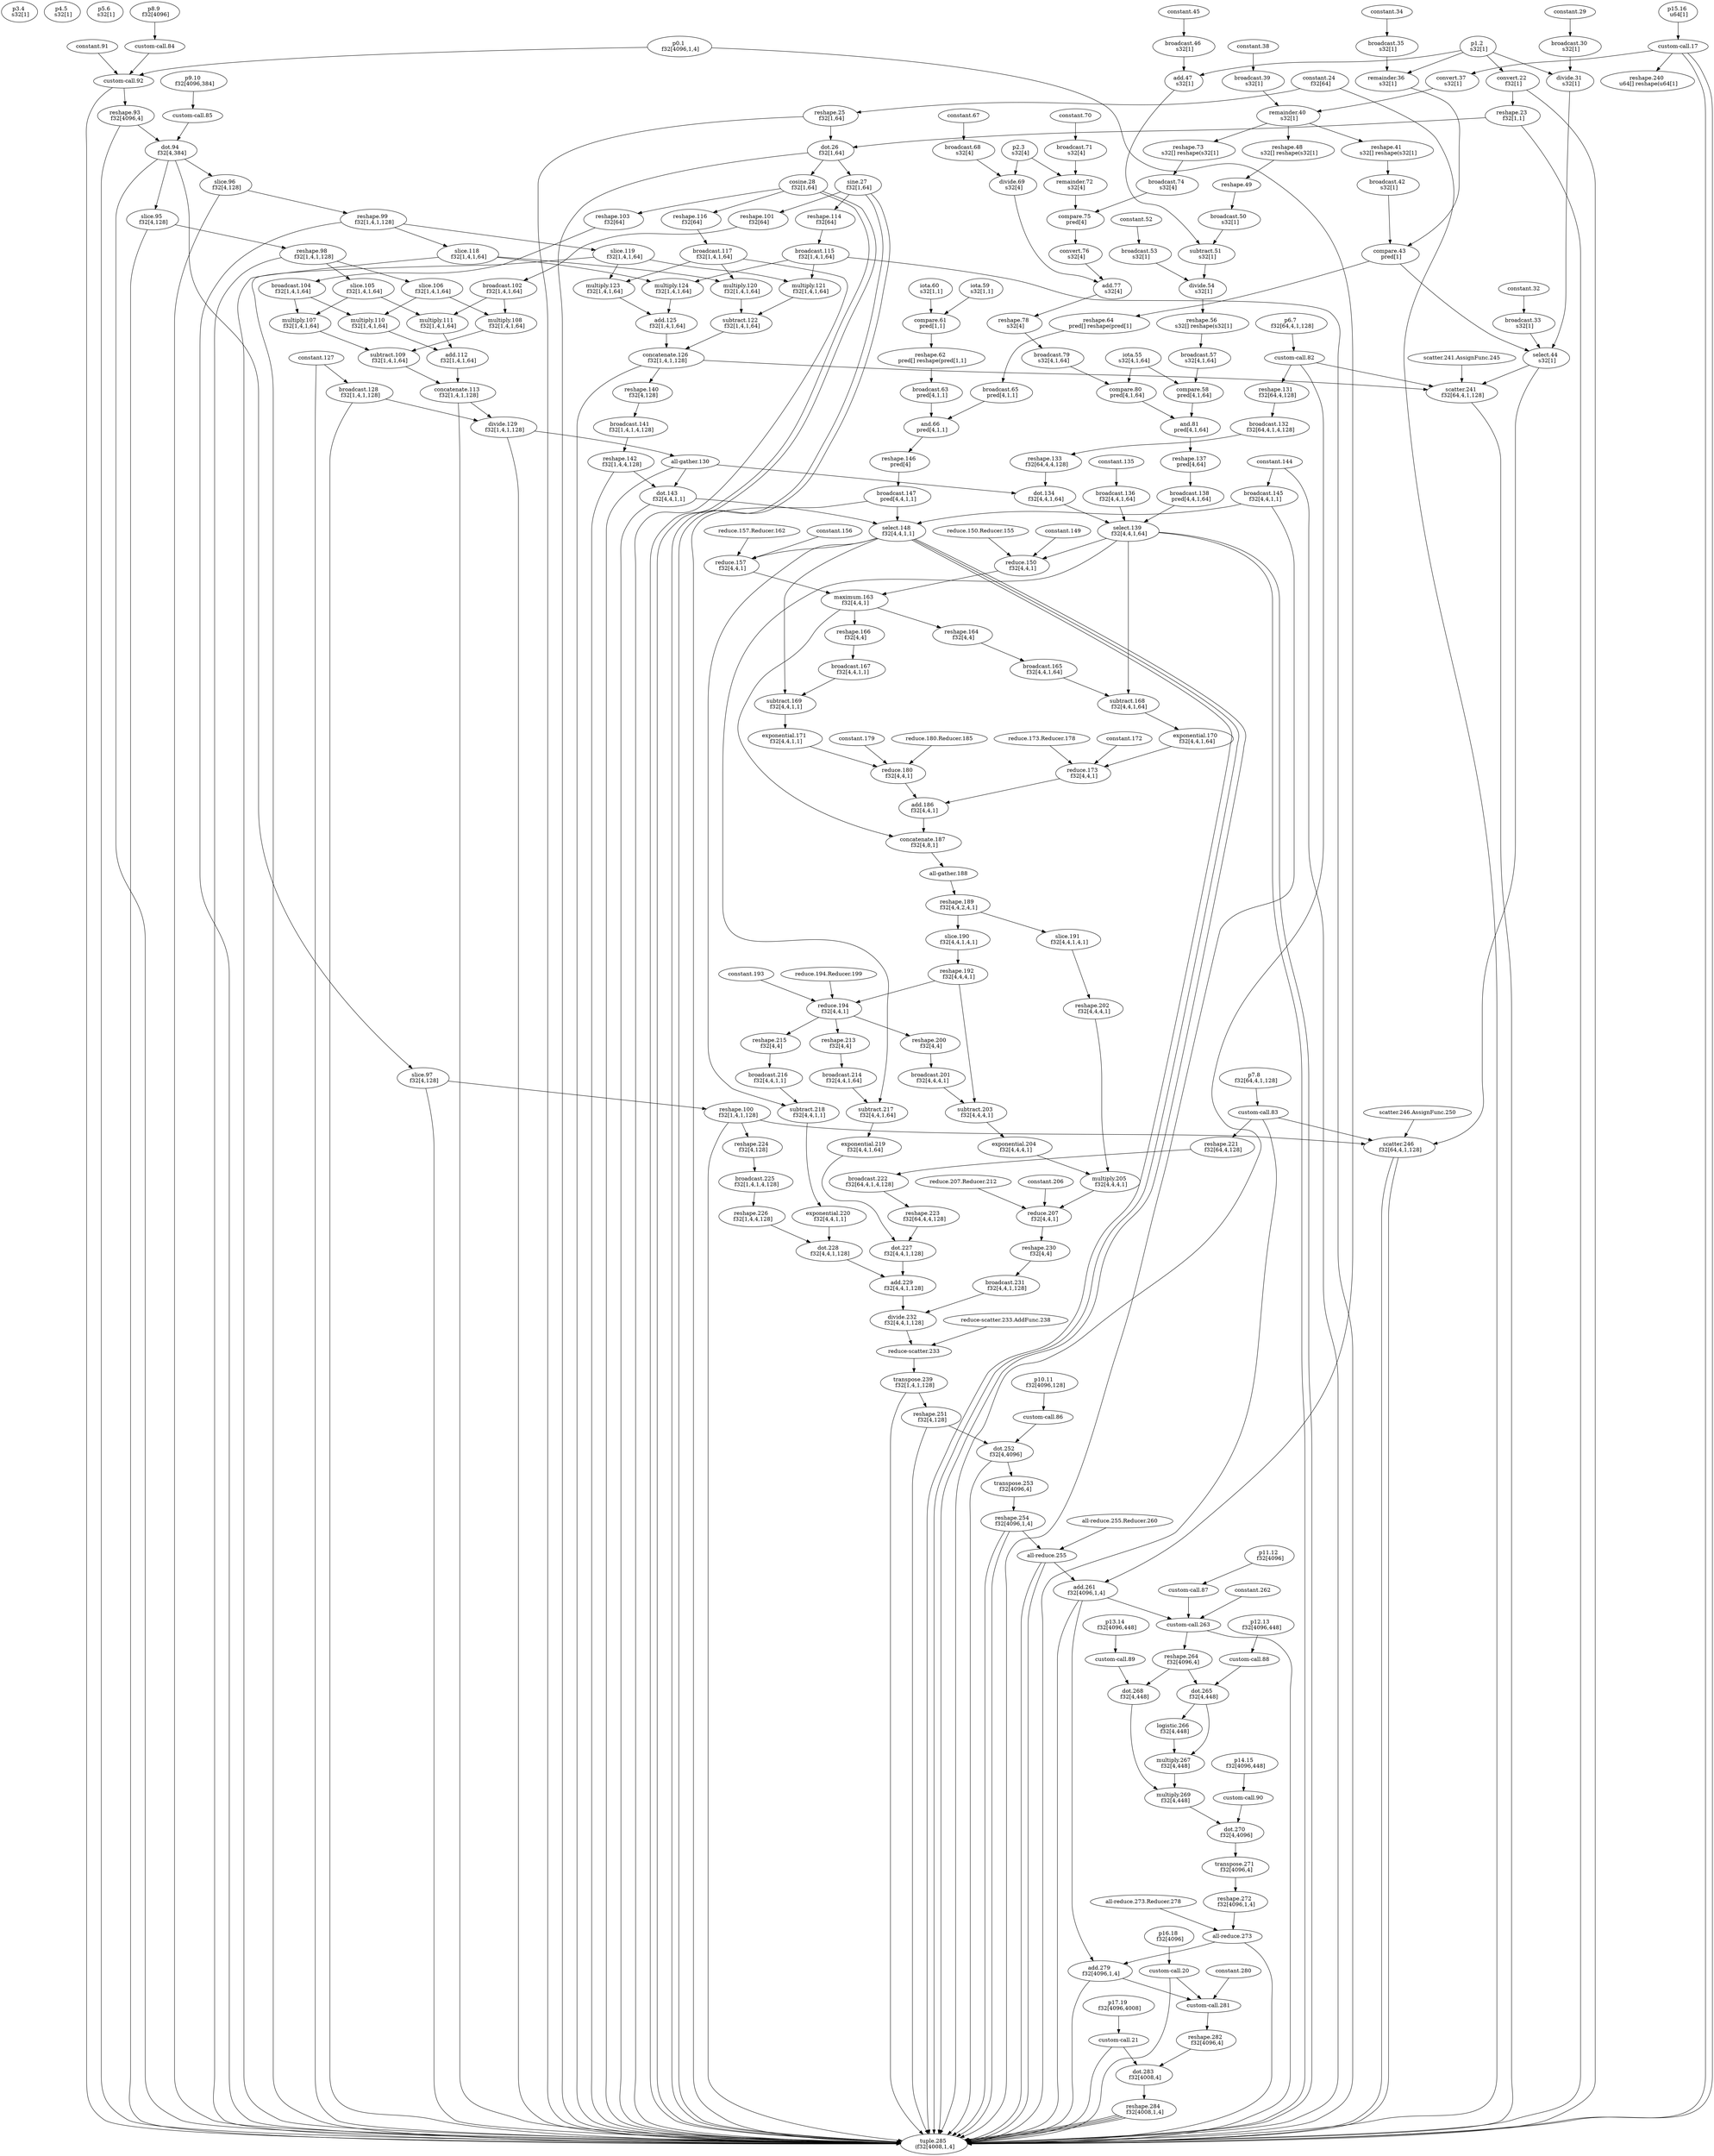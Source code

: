 digraph HloModule { 
	"p3.4" [label="p3.4 \n s32[1]"];
	"p4.5" [label="p4.5 \n s32[1]"];
	"p5.6" [label="p5.6 \n s32[1]"];
	"p15.16" [label="p15.16 \n u64[1]"];
	"reshape.240" [label="reshape.240 \n u64[] reshape(u64[1]"];
	"p17.19" [label="p17.19 \n f32[4096,4008]"];
	"iota.55" [label="iota.55 \n s32[4,1,64]"];
	"p1.2" [label="p1.2 \n s32[1]"];
	"broadcast.46" [label="broadcast.46 \n s32[1]"];
	"add.47" [label="add.47 \n s32[1]"];
	"convert.37" [label="convert.37 \n s32[1]"];
	"broadcast.39" [label="broadcast.39 \n s32[1]"];
	"remainder.40" [label="remainder.40 \n s32[1]"];
	"reshape.48" [label="reshape.48 \n s32[] reshape(s32[1]"];
	"broadcast.50" [label="broadcast.50 \n s32[1]"];
	"subtract.51" [label="subtract.51 \n s32[1]"];
	"broadcast.53" [label="broadcast.53 \n s32[1]"];
	"divide.54" [label="divide.54 \n s32[1]"];
	"reshape.56" [label="reshape.56 \n s32[] reshape(s32[1]"];
	"broadcast.57" [label="broadcast.57 \n s32[4,1,64]"];
	"compare.58" [label="compare.58 \n pred[4,1,64]"];
	"p2.3" [label="p2.3 \n s32[4]"];
	"broadcast.68" [label="broadcast.68 \n s32[4]"];
	"divide.69" [label="divide.69 \n s32[4]"];
	"reshape.73" [label="reshape.73 \n s32[] reshape(s32[1]"];
	"broadcast.74" [label="broadcast.74 \n s32[4]"];
	"broadcast.71" [label="broadcast.71 \n s32[4]"];
	"remainder.72" [label="remainder.72 \n s32[4]"];
	"compare.75" [label="compare.75 \n pred[4]"];
	"convert.76" [label="convert.76 \n s32[4]"];
	"add.77" [label="add.77 \n s32[4]"];
	"reshape.78" [label="reshape.78 \n s32[4]"];
	"broadcast.79" [label="broadcast.79 \n s32[4,1,64]"];
	"compare.80" [label="compare.80 \n pred[4,1,64]"];
	"and.81" [label="and.81 \n pred[4,1,64]"];
	"reshape.137" [label="reshape.137 \n pred[4,64]"];
	"broadcast.138" [label="broadcast.138 \n pred[4,4,1,64]"];
	"convert.22" [label="convert.22 \n f32[1]"];
	"reshape.23" [label="reshape.23 \n f32[1,1]"];
	"constant.24" [label="constant.24 \n f32[64]"];
	"reshape.25" [label="reshape.25 \n f32[1,64]"];
	"dot.26" [label="dot.26 \n f32[1,64]"];
	"cosine.28" [label="cosine.28 \n f32[1,64]"];
	"reshape.103" [label="reshape.103 \n f32[64]"];
	"broadcast.104" [label="broadcast.104 \n f32[1,4,1,64]"];
	"p0.1" [label="p0.1 \n f32[4096,1,4]"];
	"p8.9" [label="p8.9 \n f32[4096]"];
	"reshape.93" [label="reshape.93 \n f32[4096,4]"];
	"p9.10" [label="p9.10 \n f32[4096,384]"];
	"dot.94" [label="dot.94 \n f32[4,384]"];
	"slice.95" [label="slice.95 \n f32[4,128]"];
	"reshape.98" [label="reshape.98 \n f32[1,4,1,128]"];
	"slice.105" [label="slice.105 \n f32[1,4,1,64]"];
	"multiply.107" [label="multiply.107 \n f32[1,4,1,64]"];
	"sine.27" [label="sine.27 \n f32[1,64]"];
	"reshape.101" [label="reshape.101 \n f32[64]"];
	"broadcast.102" [label="broadcast.102 \n f32[1,4,1,64]"];
	"slice.106" [label="slice.106 \n f32[1,4,1,64]"];
	"multiply.108" [label="multiply.108 \n f32[1,4,1,64]"];
	"subtract.109" [label="subtract.109 \n f32[1,4,1,64]"];
	"multiply.110" [label="multiply.110 \n f32[1,4,1,64]"];
	"multiply.111" [label="multiply.111 \n f32[1,4,1,64]"];
	"add.112" [label="add.112 \n f32[1,4,1,64]"];
	"concatenate.113" [label="concatenate.113 \n f32[1,4,1,128]"];
	"broadcast.128" [label="broadcast.128 \n f32[1,4,1,128]"];
	"divide.129" [label="divide.129 \n f32[1,4,1,128]"];
	"p6.7" [label="p6.7 \n f32[64,4,1,128]"];
	"reshape.131" [label="reshape.131 \n f32[64,4,128]"];
	"broadcast.132" [label="broadcast.132 \n f32[64,4,1,4,128]"];
	"reshape.133" [label="reshape.133 \n f32[64,4,4,128]"];
	"dot.134" [label="dot.134 \n f32[4,4,1,64]"];
	"broadcast.136" [label="broadcast.136 \n f32[4,4,1,64]"];
	"select.139" [label="select.139 \n f32[4,4,1,64]"];
	"reduce.150" [label="reduce.150 \n f32[4,4,1]"];
	"iota.59" [label="iota.59 \n s32[1,1]"];
	"iota.60" [label="iota.60 \n s32[1,1]"];
	"compare.61" [label="compare.61 \n pred[1,1]"];
	"reshape.62" [label="reshape.62 \n pred[] reshape(pred[1,1]"];
	"broadcast.63" [label="broadcast.63 \n pred[4,1,1]"];
	"broadcast.35" [label="broadcast.35 \n s32[1]"];
	"remainder.36" [label="remainder.36 \n s32[1]"];
	"reshape.41" [label="reshape.41 \n s32[] reshape(s32[1]"];
	"broadcast.42" [label="broadcast.42 \n s32[1]"];
	"compare.43" [label="compare.43 \n pred[1]"];
	"reshape.64" [label="reshape.64 \n pred[] reshape(pred[1]"];
	"broadcast.65" [label="broadcast.65 \n pred[4,1,1]"];
	"and.66" [label="and.66 \n pred[4,1,1]"];
	"reshape.146" [label="reshape.146 \n pred[4]"];
	"broadcast.147" [label="broadcast.147 \n pred[4,4,1,1]"];
	"reshape.116" [label="reshape.116 \n f32[64]"];
	"broadcast.117" [label="broadcast.117 \n f32[1,4,1,64]"];
	"slice.96" [label="slice.96 \n f32[4,128]"];
	"reshape.99" [label="reshape.99 \n f32[1,4,1,128]"];
	"slice.118" [label="slice.118 \n f32[1,4,1,64]"];
	"multiply.120" [label="multiply.120 \n f32[1,4,1,64]"];
	"reshape.114" [label="reshape.114 \n f32[64]"];
	"broadcast.115" [label="broadcast.115 \n f32[1,4,1,64]"];
	"slice.119" [label="slice.119 \n f32[1,4,1,64]"];
	"multiply.121" [label="multiply.121 \n f32[1,4,1,64]"];
	"subtract.122" [label="subtract.122 \n f32[1,4,1,64]"];
	"multiply.123" [label="multiply.123 \n f32[1,4,1,64]"];
	"multiply.124" [label="multiply.124 \n f32[1,4,1,64]"];
	"add.125" [label="add.125 \n f32[1,4,1,64]"];
	"concatenate.126" [label="concatenate.126 \n f32[1,4,1,128]"];
	"reshape.140" [label="reshape.140 \n f32[4,128]"];
	"broadcast.141" [label="broadcast.141 \n f32[1,4,1,4,128]"];
	"reshape.142" [label="reshape.142 \n f32[1,4,4,128]"];
	"dot.143" [label="dot.143 \n f32[4,4,1,1]"];
	"broadcast.145" [label="broadcast.145 \n f32[4,4,1,1]"];
	"select.148" [label="select.148 \n f32[4,4,1,1]"];
	"reduce.157" [label="reduce.157 \n f32[4,4,1]"];
	"maximum.163" [label="maximum.163 \n f32[4,4,1]"];
	"reshape.164" [label="reshape.164 \n f32[4,4]"];
	"broadcast.165" [label="broadcast.165 \n f32[4,4,1,64]"];
	"subtract.168" [label="subtract.168 \n f32[4,4,1,64]"];
	"exponential.170" [label="exponential.170 \n f32[4,4,1,64]"];
	"reduce.173" [label="reduce.173 \n f32[4,4,1]"];
	"reshape.166" [label="reshape.166 \n f32[4,4]"];
	"broadcast.167" [label="broadcast.167 \n f32[4,4,1,1]"];
	"subtract.169" [label="subtract.169 \n f32[4,4,1,1]"];
	"exponential.171" [label="exponential.171 \n f32[4,4,1,1]"];
	"reduce.180" [label="reduce.180 \n f32[4,4,1]"];
	"add.186" [label="add.186 \n f32[4,4,1]"];
	"concatenate.187" [label="concatenate.187 \n f32[4,8,1]"];
	"reshape.189" [label="reshape.189 \n f32[4,4,2,4,1]"];
	"slice.190" [label="slice.190 \n f32[4,4,1,4,1]"];
	"reshape.192" [label="reshape.192 \n f32[4,4,4,1]"];
	"reduce.194" [label="reduce.194 \n f32[4,4,1]"];
	"reshape.213" [label="reshape.213 \n f32[4,4]"];
	"broadcast.214" [label="broadcast.214 \n f32[4,4,1,64]"];
	"subtract.217" [label="subtract.217 \n f32[4,4,1,64]"];
	"exponential.219" [label="exponential.219 \n f32[4,4,1,64]"];
	"p7.8" [label="p7.8 \n f32[64,4,1,128]"];
	"reshape.221" [label="reshape.221 \n f32[64,4,128]"];
	"broadcast.222" [label="broadcast.222 \n f32[64,4,1,4,128]"];
	"reshape.223" [label="reshape.223 \n f32[64,4,4,128]"];
	"dot.227" [label="dot.227 \n f32[4,4,1,128]"];
	"reshape.215" [label="reshape.215 \n f32[4,4]"];
	"broadcast.216" [label="broadcast.216 \n f32[4,4,1,1]"];
	"subtract.218" [label="subtract.218 \n f32[4,4,1,1]"];
	"exponential.220" [label="exponential.220 \n f32[4,4,1,1]"];
	"slice.97" [label="slice.97 \n f32[4,128]"];
	"reshape.100" [label="reshape.100 \n f32[1,4,1,128]"];
	"reshape.224" [label="reshape.224 \n f32[4,128]"];
	"broadcast.225" [label="broadcast.225 \n f32[1,4,1,4,128]"];
	"reshape.226" [label="reshape.226 \n f32[1,4,4,128]"];
	"dot.228" [label="dot.228 \n f32[4,4,1,128]"];
	"add.229" [label="add.229 \n f32[4,4,1,128]"];
	"slice.191" [label="slice.191 \n f32[4,4,1,4,1]"];
	"reshape.202" [label="reshape.202 \n f32[4,4,4,1]"];
	"reshape.200" [label="reshape.200 \n f32[4,4]"];
	"broadcast.201" [label="broadcast.201 \n f32[4,4,4,1]"];
	"subtract.203" [label="subtract.203 \n f32[4,4,4,1]"];
	"exponential.204" [label="exponential.204 \n f32[4,4,4,1]"];
	"multiply.205" [label="multiply.205 \n f32[4,4,4,1]"];
	"reduce.207" [label="reduce.207 \n f32[4,4,1]"];
	"reshape.230" [label="reshape.230 \n f32[4,4]"];
	"broadcast.231" [label="broadcast.231 \n f32[4,4,1,128]"];
	"divide.232" [label="divide.232 \n f32[4,4,1,128]"];
	"transpose.239" [label="transpose.239 \n f32[1,4,1,128]"];
	"reshape.251" [label="reshape.251 \n f32[4,128]"];
	"p10.11" [label="p10.11 \n f32[4096,128]"];
	"dot.252" [label="dot.252 \n f32[4,4096]"];
	"transpose.253" [label="transpose.253 \n f32[4096,4]"];
	"reshape.254" [label="reshape.254 \n f32[4096,1,4]"];
	"add.261" [label="add.261 \n f32[4096,1,4]"];
	"p11.12" [label="p11.12 \n f32[4096]"];
	"reshape.264" [label="reshape.264 \n f32[4096,4]"];
	"p12.13" [label="p12.13 \n f32[4096,448]"];
	"dot.265" [label="dot.265 \n f32[4,448]"];
	"logistic.266" [label="logistic.266 \n f32[4,448]"];
	"multiply.267" [label="multiply.267 \n f32[4,448]"];
	"p13.14" [label="p13.14 \n f32[4096,448]"];
	"dot.268" [label="dot.268 \n f32[4,448]"];
	"multiply.269" [label="multiply.269 \n f32[4,448]"];
	"p14.15" [label="p14.15 \n f32[4096,448]"];
	"dot.270" [label="dot.270 \n f32[4,4096]"];
	"transpose.271" [label="transpose.271 \n f32[4096,4]"];
	"reshape.272" [label="reshape.272 \n f32[4096,1,4]"];
	"add.279" [label="add.279 \n f32[4096,1,4]"];
	"p16.18" [label="p16.18 \n f32[4096]"];
	"reshape.282" [label="reshape.282 \n f32[4096,4]"];
	"dot.283" [label="dot.283 \n f32[4008,4]"];
	"reshape.284" [label="reshape.284 \n f32[4008,1,4]"];
	"broadcast.30" [label="broadcast.30 \n s32[1]"];
	"divide.31" [label="divide.31 \n s32[1]"];
	"broadcast.33" [label="broadcast.33 \n s32[1]"];
	"select.44" [label="select.44 \n s32[1]"];
	"scatter.241" [label="scatter.241 \n f32[64,4,1,128]"];
	"scatter.246" [label="scatter.246 \n f32[64,4,1,128]"];
	"tuple.285" [label="tuple.285 \n (f32[4008,1,4]"]; 
 	"p15.16" -> "custom-call.17";
	"custom-call.17" -> "reshape.240";
	"p17.19" -> "custom-call.21";
	"constant.45" -> "broadcast.46";
	"p1.2" -> "add.47";
	"broadcast.46" -> "add.47";
	"custom-call.17" -> "convert.37";
	"constant.38" -> "broadcast.39";
	"convert.37" -> "remainder.40";
	"broadcast.39" -> "remainder.40";
	"remainder.40" -> "reshape.48";
	"reshape.48" -> "reshape.49";
	"reshape.49" -> "broadcast.50";
	"add.47" -> "subtract.51";
	"broadcast.50" -> "subtract.51";
	"constant.52" -> "broadcast.53";
	"subtract.51" -> "divide.54";
	"broadcast.53" -> "divide.54";
	"divide.54" -> "reshape.56";
	"reshape.56" -> "broadcast.57";
	"iota.55" -> "compare.58";
	"broadcast.57" -> "compare.58";
	"constant.67" -> "broadcast.68";
	"p2.3" -> "divide.69";
	"broadcast.68" -> "divide.69";
	"remainder.40" -> "reshape.73";
	"reshape.73" -> "broadcast.74";
	"constant.70" -> "broadcast.71";
	"p2.3" -> "remainder.72";
	"broadcast.71" -> "remainder.72";
	"broadcast.74" -> "compare.75";
	"remainder.72" -> "compare.75";
	"compare.75" -> "convert.76";
	"divide.69" -> "add.77";
	"convert.76" -> "add.77";
	"add.77" -> "reshape.78";
	"reshape.78" -> "broadcast.79";
	"iota.55" -> "compare.80";
	"broadcast.79" -> "compare.80";
	"compare.58" -> "and.81";
	"compare.80" -> "and.81";
	"and.81" -> "reshape.137";
	"reshape.137" -> "broadcast.138";
	"p1.2" -> "convert.22";
	"convert.22" -> "reshape.23";
	"constant.24" -> "reshape.25";
	"reshape.23" -> "dot.26";
	"reshape.25" -> "dot.26";
	"dot.26" -> "cosine.28";
	"cosine.28" -> "reshape.103";
	"reshape.103" -> "broadcast.104";
	"p8.9" -> "custom-call.84";
	"p0.1" -> "custom-call.92";
	"custom-call.84" -> "custom-call.92";
	"constant.91" -> "custom-call.92";
	"custom-call.92" -> "reshape.93";
	"p9.10" -> "custom-call.85";
	"reshape.93" -> "dot.94";
	"custom-call.85" -> "dot.94";
	"dot.94" -> "slice.95";
	"slice.95" -> "reshape.98";
	"reshape.98" -> "slice.105";
	"broadcast.104" -> "multiply.107";
	"slice.105" -> "multiply.107";
	"dot.26" -> "sine.27";
	"sine.27" -> "reshape.101";
	"reshape.101" -> "broadcast.102";
	"reshape.98" -> "slice.106";
	"broadcast.102" -> "multiply.108";
	"slice.106" -> "multiply.108";
	"multiply.107" -> "subtract.109";
	"multiply.108" -> "subtract.109";
	"broadcast.104" -> "multiply.110";
	"slice.106" -> "multiply.110";
	"broadcast.102" -> "multiply.111";
	"slice.105" -> "multiply.111";
	"multiply.110" -> "add.112";
	"multiply.111" -> "add.112";
	"subtract.109" -> "concatenate.113";
	"add.112" -> "concatenate.113";
	"constant.127" -> "broadcast.128";
	"concatenate.113" -> "divide.129";
	"broadcast.128" -> "divide.129";
	"divide.129" -> "all-gather.130";
	"p6.7" -> "custom-call.82";
	"custom-call.82" -> "reshape.131";
	"reshape.131" -> "broadcast.132";
	"broadcast.132" -> "reshape.133";
	"all-gather.130" -> "dot.134";
	"reshape.133" -> "dot.134";
	"constant.135" -> "broadcast.136";
	"broadcast.138" -> "select.139";
	"dot.134" -> "select.139";
	"broadcast.136" -> "select.139";
	"select.139" -> "reduce.150";
	"constant.149" -> "reduce.150";
	"reduce.150.Reducer.155" -> "reduce.150";
	"iota.59" -> "compare.61";
	"iota.60" -> "compare.61";
	"compare.61" -> "reshape.62";
	"reshape.62" -> "broadcast.63";
	"constant.34" -> "broadcast.35";
	"p1.2" -> "remainder.36";
	"broadcast.35" -> "remainder.36";
	"remainder.40" -> "reshape.41";
	"reshape.41" -> "broadcast.42";
	"remainder.36" -> "compare.43";
	"broadcast.42" -> "compare.43";
	"compare.43" -> "reshape.64";
	"reshape.64" -> "broadcast.65";
	"broadcast.63" -> "and.66";
	"broadcast.65" -> "and.66";
	"and.66" -> "reshape.146";
	"reshape.146" -> "broadcast.147";
	"cosine.28" -> "reshape.116";
	"reshape.116" -> "broadcast.117";
	"dot.94" -> "slice.96";
	"slice.96" -> "reshape.99";
	"reshape.99" -> "slice.118";
	"broadcast.117" -> "multiply.120";
	"slice.118" -> "multiply.120";
	"sine.27" -> "reshape.114";
	"reshape.114" -> "broadcast.115";
	"reshape.99" -> "slice.119";
	"broadcast.115" -> "multiply.121";
	"slice.119" -> "multiply.121";
	"multiply.120" -> "subtract.122";
	"multiply.121" -> "subtract.122";
	"broadcast.117" -> "multiply.123";
	"slice.119" -> "multiply.123";
	"broadcast.115" -> "multiply.124";
	"slice.118" -> "multiply.124";
	"multiply.123" -> "add.125";
	"multiply.124" -> "add.125";
	"subtract.122" -> "concatenate.126";
	"add.125" -> "concatenate.126";
	"concatenate.126" -> "reshape.140";
	"reshape.140" -> "broadcast.141";
	"broadcast.141" -> "reshape.142";
	"all-gather.130" -> "dot.143";
	"reshape.142" -> "dot.143";
	"constant.144" -> "broadcast.145";
	"broadcast.147" -> "select.148";
	"dot.143" -> "select.148";
	"broadcast.145" -> "select.148";
	"select.148" -> "reduce.157";
	"constant.156" -> "reduce.157";
	"reduce.157.Reducer.162" -> "reduce.157";
	"reduce.150" -> "maximum.163";
	"reduce.157" -> "maximum.163";
	"maximum.163" -> "reshape.164";
	"reshape.164" -> "broadcast.165";
	"select.139" -> "subtract.168";
	"broadcast.165" -> "subtract.168";
	"subtract.168" -> "exponential.170";
	"exponential.170" -> "reduce.173";
	"constant.172" -> "reduce.173";
	"reduce.173.Reducer.178" -> "reduce.173";
	"maximum.163" -> "reshape.166";
	"reshape.166" -> "broadcast.167";
	"select.148" -> "subtract.169";
	"broadcast.167" -> "subtract.169";
	"subtract.169" -> "exponential.171";
	"exponential.171" -> "reduce.180";
	"constant.179" -> "reduce.180";
	"reduce.180.Reducer.185" -> "reduce.180";
	"reduce.173" -> "add.186";
	"reduce.180" -> "add.186";
	"maximum.163" -> "concatenate.187";
	"add.186" -> "concatenate.187";
	"concatenate.187" -> "all-gather.188";
	"all-gather.188" -> "reshape.189";
	"reshape.189" -> "slice.190";
	"slice.190" -> "reshape.192";
	"reshape.192" -> "reduce.194";
	"constant.193" -> "reduce.194";
	"reduce.194.Reducer.199" -> "reduce.194";
	"reduce.194" -> "reshape.213";
	"reshape.213" -> "broadcast.214";
	"select.139" -> "subtract.217";
	"broadcast.214" -> "subtract.217";
	"subtract.217" -> "exponential.219";
	"p7.8" -> "custom-call.83";
	"custom-call.83" -> "reshape.221";
	"reshape.221" -> "broadcast.222";
	"broadcast.222" -> "reshape.223";
	"exponential.219" -> "dot.227";
	"reshape.223" -> "dot.227";
	"reduce.194" -> "reshape.215";
	"reshape.215" -> "broadcast.216";
	"select.148" -> "subtract.218";
	"broadcast.216" -> "subtract.218";
	"subtract.218" -> "exponential.220";
	"dot.94" -> "slice.97";
	"slice.97" -> "reshape.100";
	"reshape.100" -> "reshape.224";
	"reshape.224" -> "broadcast.225";
	"broadcast.225" -> "reshape.226";
	"exponential.220" -> "dot.228";
	"reshape.226" -> "dot.228";
	"dot.227" -> "add.229";
	"dot.228" -> "add.229";
	"reshape.189" -> "slice.191";
	"slice.191" -> "reshape.202";
	"reduce.194" -> "reshape.200";
	"reshape.200" -> "broadcast.201";
	"reshape.192" -> "subtract.203";
	"broadcast.201" -> "subtract.203";
	"subtract.203" -> "exponential.204";
	"reshape.202" -> "multiply.205";
	"exponential.204" -> "multiply.205";
	"multiply.205" -> "reduce.207";
	"constant.206" -> "reduce.207";
	"reduce.207.Reducer.212" -> "reduce.207";
	"reduce.207" -> "reshape.230";
	"reshape.230" -> "broadcast.231";
	"add.229" -> "divide.232";
	"broadcast.231" -> "divide.232";
	"divide.232" -> "reduce-scatter.233";
	"reduce-scatter.233.AddFunc.238" -> "reduce-scatter.233";
	"reduce-scatter.233" -> "transpose.239";
	"transpose.239" -> "reshape.251";
	"p10.11" -> "custom-call.86";
	"reshape.251" -> "dot.252";
	"custom-call.86" -> "dot.252";
	"dot.252" -> "transpose.253";
	"transpose.253" -> "reshape.254";
	"reshape.254" -> "all-reduce.255";
	"all-reduce.255.Reducer.260" -> "all-reduce.255";
	"all-reduce.255" -> "add.261";
	"p0.1" -> "add.261";
	"p11.12" -> "custom-call.87";
	"add.261" -> "custom-call.263";
	"custom-call.87" -> "custom-call.263";
	"constant.262" -> "custom-call.263";
	"custom-call.263" -> "reshape.264";
	"p12.13" -> "custom-call.88";
	"reshape.264" -> "dot.265";
	"custom-call.88" -> "dot.265";
	"dot.265" -> "logistic.266";
	"dot.265" -> "multiply.267";
	"logistic.266" -> "multiply.267";
	"p13.14" -> "custom-call.89";
	"reshape.264" -> "dot.268";
	"custom-call.89" -> "dot.268";
	"multiply.267" -> "multiply.269";
	"dot.268" -> "multiply.269";
	"p14.15" -> "custom-call.90";
	"multiply.269" -> "dot.270";
	"custom-call.90" -> "dot.270";
	"dot.270" -> "transpose.271";
	"transpose.271" -> "reshape.272";
	"reshape.272" -> "all-reduce.273";
	"all-reduce.273.Reducer.278" -> "all-reduce.273";
	"all-reduce.273" -> "add.279";
	"add.261" -> "add.279";
	"p16.18" -> "custom-call.20";
	"add.279" -> "custom-call.281";
	"custom-call.20" -> "custom-call.281";
	"constant.280" -> "custom-call.281";
	"custom-call.281" -> "reshape.282";
	"custom-call.21" -> "dot.283";
	"reshape.282" -> "dot.283";
	"dot.283" -> "reshape.284";
	"constant.29" -> "broadcast.30";
	"p1.2" -> "divide.31";
	"broadcast.30" -> "divide.31";
	"constant.32" -> "broadcast.33";
	"compare.43" -> "select.44";
	"divide.31" -> "select.44";
	"broadcast.33" -> "select.44";
	"custom-call.82" -> "scatter.241";
	"select.44" -> "scatter.241";
	"concatenate.126" -> "scatter.241";
	"scatter.241.AssignFunc.245" -> "scatter.241";
	"custom-call.83" -> "scatter.246";
	"select.44" -> "scatter.246";
	"reshape.100" -> "scatter.246";
	"scatter.246.AssignFunc.250" -> "scatter.246";
	"reshape.284" -> "tuple.285";
	"scatter.241" -> "tuple.285";
	"scatter.246" -> "tuple.285";
	"custom-call.17" -> "tuple.285";
	"custom-call.17" -> "tuple.285";
	"custom-call.20" -> "tuple.285";
	"custom-call.21" -> "tuple.285";
	"convert.22" -> "tuple.285";
	"reshape.23" -> "tuple.285";
	"constant.24" -> "tuple.285";
	"reshape.25" -> "tuple.285";
	"dot.26" -> "tuple.285";
	"sine.27" -> "tuple.285";
	"cosine.28" -> "tuple.285";
	"sine.27" -> "tuple.285";
	"cosine.28" -> "tuple.285";
	"custom-call.92" -> "tuple.285";
	"reshape.93" -> "tuple.285";
	"dot.94" -> "tuple.285";
	"slice.95" -> "tuple.285";
	"slice.96" -> "tuple.285";
	"slice.97" -> "tuple.285";
	"reshape.99" -> "tuple.285";
	"reshape.100" -> "tuple.285";
	"reshape.98" -> "tuple.285";
	"broadcast.115" -> "tuple.285";
	"broadcast.117" -> "tuple.285";
	"slice.118" -> "tuple.285";
	"slice.119" -> "tuple.285";
	"concatenate.113" -> "tuple.285";
	"concatenate.126" -> "tuple.285";
	"constant.127" -> "tuple.285";
	"broadcast.128" -> "tuple.285";
	"divide.129" -> "tuple.285";
	"custom-call.82" -> "tuple.285";
	"custom-call.83" -> "tuple.285";
	"all-gather.130" -> "tuple.285";
	"reshape.142" -> "tuple.285";
	"dot.143" -> "tuple.285";
	"constant.144" -> "tuple.285";
	"broadcast.145" -> "tuple.285";
	"broadcast.147" -> "tuple.285";
	"select.148" -> "tuple.285";
	"transpose.239" -> "tuple.285";
	"scatter.246" -> "tuple.285";
	"select.139" -> "tuple.285";
	"select.139" -> "tuple.285";
	"select.148" -> "tuple.285";
	"select.148" -> "tuple.285";
	"reshape.251" -> "tuple.285";
	"dot.252" -> "tuple.285";
	"reshape.254" -> "tuple.285";
	"reshape.254" -> "tuple.285";
	"all-reduce.255" -> "tuple.285";
	"all-reduce.255" -> "tuple.285";
	"add.261" -> "tuple.285";
	"custom-call.263" -> "tuple.285";
	"all-reduce.273" -> "tuple.285";
	"add.279" -> "tuple.285";
	"reshape.284" -> "tuple.285";
	"reshape.284" -> "tuple.285";
	"reshape.284" -> "tuple.285";
 }